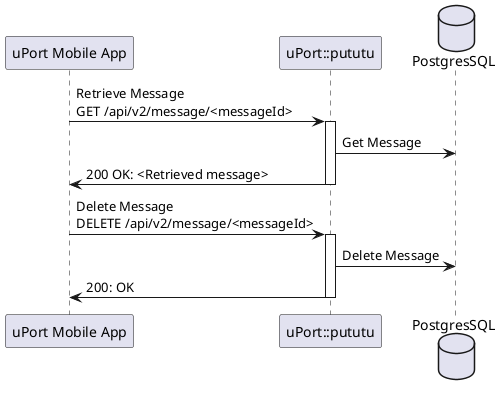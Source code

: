 @startuml
participant "uPort Mobile App" as uPort
participant "uPort::pututu" as pututu
database "PostgresSQL" as db

uPort -> pututu: Retrieve Message\nGET /api/v2/message/<messageId>
activate pututu
pututu -> db: Get Message
pututu -> uPort: 200 OK: <Retrieved message>
deactivate pututu


uPort -> pututu: Delete Message\nDELETE /api/v2/message/<messageId>
activate pututu
pututu -> db: Delete Message
pututu -> uPort: 200: OK
deactivate pututu

@enduml
